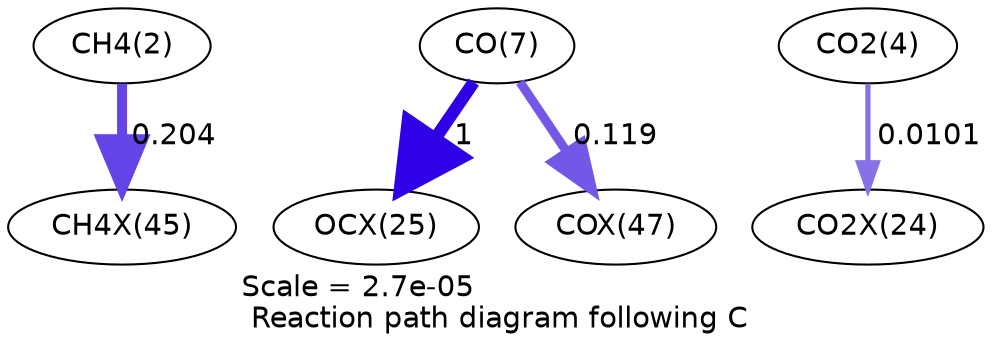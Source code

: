 digraph reaction_paths {
center=1;
s4 -> s32[fontname="Helvetica", penwidth=4.8, arrowsize=2.4, color="0.7, 0.704, 0.9"
, label=" 0.204"];
s9 -> s28[fontname="Helvetica", penwidth=6, arrowsize=3, color="0.7, 1.5, 0.9"
, label=" 1"];
s9 -> s34[fontname="Helvetica", penwidth=4.39, arrowsize=2.2, color="0.7, 0.619, 0.9"
, label=" 0.119"];
s6 -> s27[fontname="Helvetica", penwidth=2.53, arrowsize=1.27, color="0.7, 0.51, 0.9"
, label=" 0.0101"];
s4 [ fontname="Helvetica", label="CH4(2)"];
s6 [ fontname="Helvetica", label="CO2(4)"];
s9 [ fontname="Helvetica", label="CO(7)"];
s27 [ fontname="Helvetica", label="CO2X(24)"];
s28 [ fontname="Helvetica", label="OCX(25)"];
s32 [ fontname="Helvetica", label="CH4X(45)"];
s34 [ fontname="Helvetica", label="COX(47)"];
 label = "Scale = 2.7e-05\l Reaction path diagram following C";
 fontname = "Helvetica";
}
